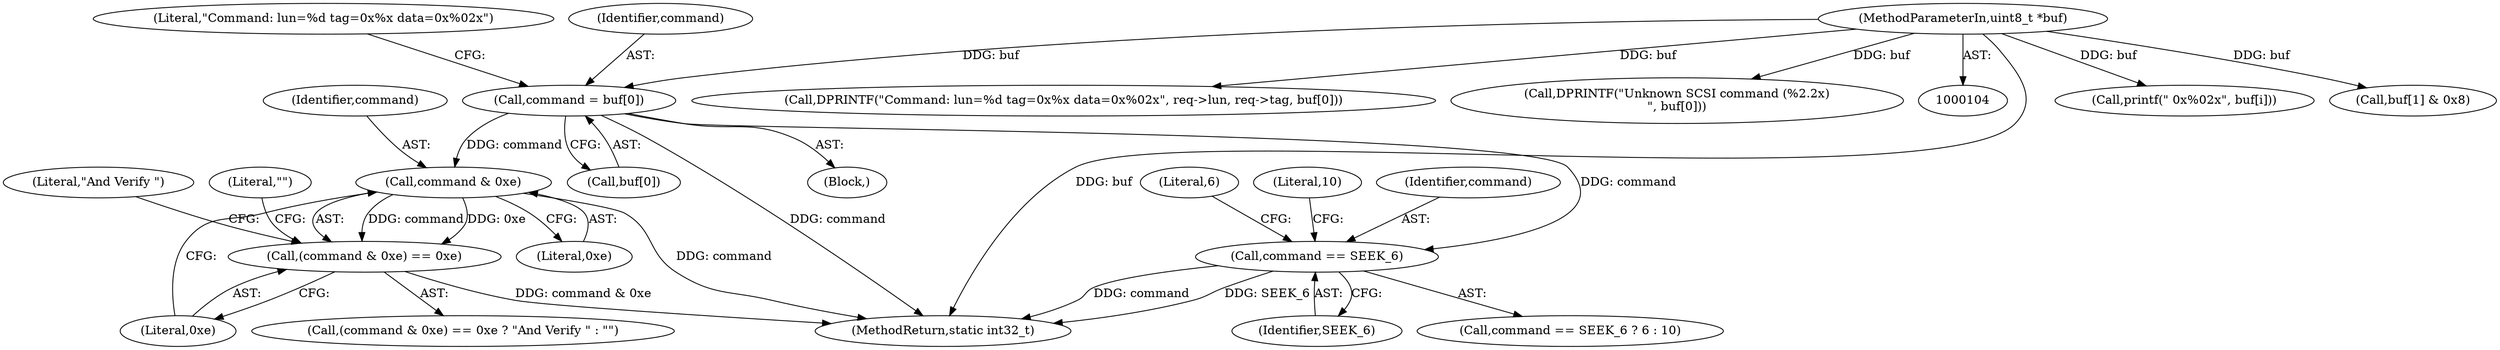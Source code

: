 digraph "0_qemu_7285477ab11831b1cf56e45878a89170dd06d9b9_4@array" {
"1000127" [label="(Call,command = buf[0])"];
"1000106" [label="(MethodParameterIn,uint8_t *buf)"];
"1000336" [label="(Call,command & 0xe)"];
"1000335" [label="(Call,(command & 0xe) == 0xe)"];
"1000443" [label="(Call,command == SEEK_6)"];
"1000337" [label="(Identifier,command)"];
"1000336" [label="(Call,command & 0xe)"];
"1000334" [label="(Call,(command & 0xe) == 0xe ? \"And Verify \" : \"\")"];
"1000445" [label="(Identifier,SEEK_6)"];
"1000443" [label="(Call,command == SEEK_6)"];
"1000161" [label="(Call,printf(\" 0x%02x\", buf[i]))"];
"1000129" [label="(Call,buf[0])"];
"1000447" [label="(Literal,10)"];
"1000512" [label="(Call,buf[1] & 0x8)"];
"1000106" [label="(MethodParameterIn,uint8_t *buf)"];
"1000133" [label="(Literal,\"Command: lun=%d tag=0x%x data=0x%02x\")"];
"1000107" [label="(Block,)"];
"1000442" [label="(Call,command == SEEK_6 ? 6 : 10)"];
"1000339" [label="(Literal,0xe)"];
"1000340" [label="(Literal,\"And Verify \")"];
"1000128" [label="(Identifier,command)"];
"1000639" [label="(MethodReturn,static int32_t)"];
"1000341" [label="(Literal,\"\")"];
"1000132" [label="(Call,DPRINTF(\"Command: lun=%d tag=0x%x data=0x%02x\", req->lun, req->tag, buf[0]))"];
"1000127" [label="(Call,command = buf[0])"];
"1000551" [label="(Call,DPRINTF(\"Unknown SCSI command (%2.2x)\n\", buf[0]))"];
"1000444" [label="(Identifier,command)"];
"1000338" [label="(Literal,0xe)"];
"1000335" [label="(Call,(command & 0xe) == 0xe)"];
"1000446" [label="(Literal,6)"];
"1000127" -> "1000107"  [label="AST: "];
"1000127" -> "1000129"  [label="CFG: "];
"1000128" -> "1000127"  [label="AST: "];
"1000129" -> "1000127"  [label="AST: "];
"1000133" -> "1000127"  [label="CFG: "];
"1000127" -> "1000639"  [label="DDG: command"];
"1000106" -> "1000127"  [label="DDG: buf"];
"1000127" -> "1000336"  [label="DDG: command"];
"1000127" -> "1000443"  [label="DDG: command"];
"1000106" -> "1000104"  [label="AST: "];
"1000106" -> "1000639"  [label="DDG: buf"];
"1000106" -> "1000132"  [label="DDG: buf"];
"1000106" -> "1000161"  [label="DDG: buf"];
"1000106" -> "1000512"  [label="DDG: buf"];
"1000106" -> "1000551"  [label="DDG: buf"];
"1000336" -> "1000335"  [label="AST: "];
"1000336" -> "1000338"  [label="CFG: "];
"1000337" -> "1000336"  [label="AST: "];
"1000338" -> "1000336"  [label="AST: "];
"1000339" -> "1000336"  [label="CFG: "];
"1000336" -> "1000639"  [label="DDG: command"];
"1000336" -> "1000335"  [label="DDG: command"];
"1000336" -> "1000335"  [label="DDG: 0xe"];
"1000335" -> "1000334"  [label="AST: "];
"1000335" -> "1000339"  [label="CFG: "];
"1000339" -> "1000335"  [label="AST: "];
"1000340" -> "1000335"  [label="CFG: "];
"1000341" -> "1000335"  [label="CFG: "];
"1000335" -> "1000639"  [label="DDG: command & 0xe"];
"1000443" -> "1000442"  [label="AST: "];
"1000443" -> "1000445"  [label="CFG: "];
"1000444" -> "1000443"  [label="AST: "];
"1000445" -> "1000443"  [label="AST: "];
"1000446" -> "1000443"  [label="CFG: "];
"1000447" -> "1000443"  [label="CFG: "];
"1000443" -> "1000639"  [label="DDG: SEEK_6"];
"1000443" -> "1000639"  [label="DDG: command"];
}
